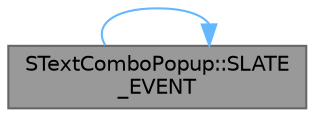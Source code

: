 digraph "STextComboPopup::SLATE_EVENT"
{
 // INTERACTIVE_SVG=YES
 // LATEX_PDF_SIZE
  bgcolor="transparent";
  edge [fontname=Helvetica,fontsize=10,labelfontname=Helvetica,labelfontsize=10];
  node [fontname=Helvetica,fontsize=10,shape=box,height=0.2,width=0.4];
  rankdir="RL";
  Node1 [id="Node000001",label="STextComboPopup::SLATE\l_EVENT",height=0.2,width=0.4,color="gray40", fillcolor="grey60", style="filled", fontcolor="black",tooltip="Called when the text is chosen."];
  Node1 -> Node1 [id="edge1_Node000001_Node000001",dir="back",color="steelblue1",style="solid",tooltip=" "];
}
